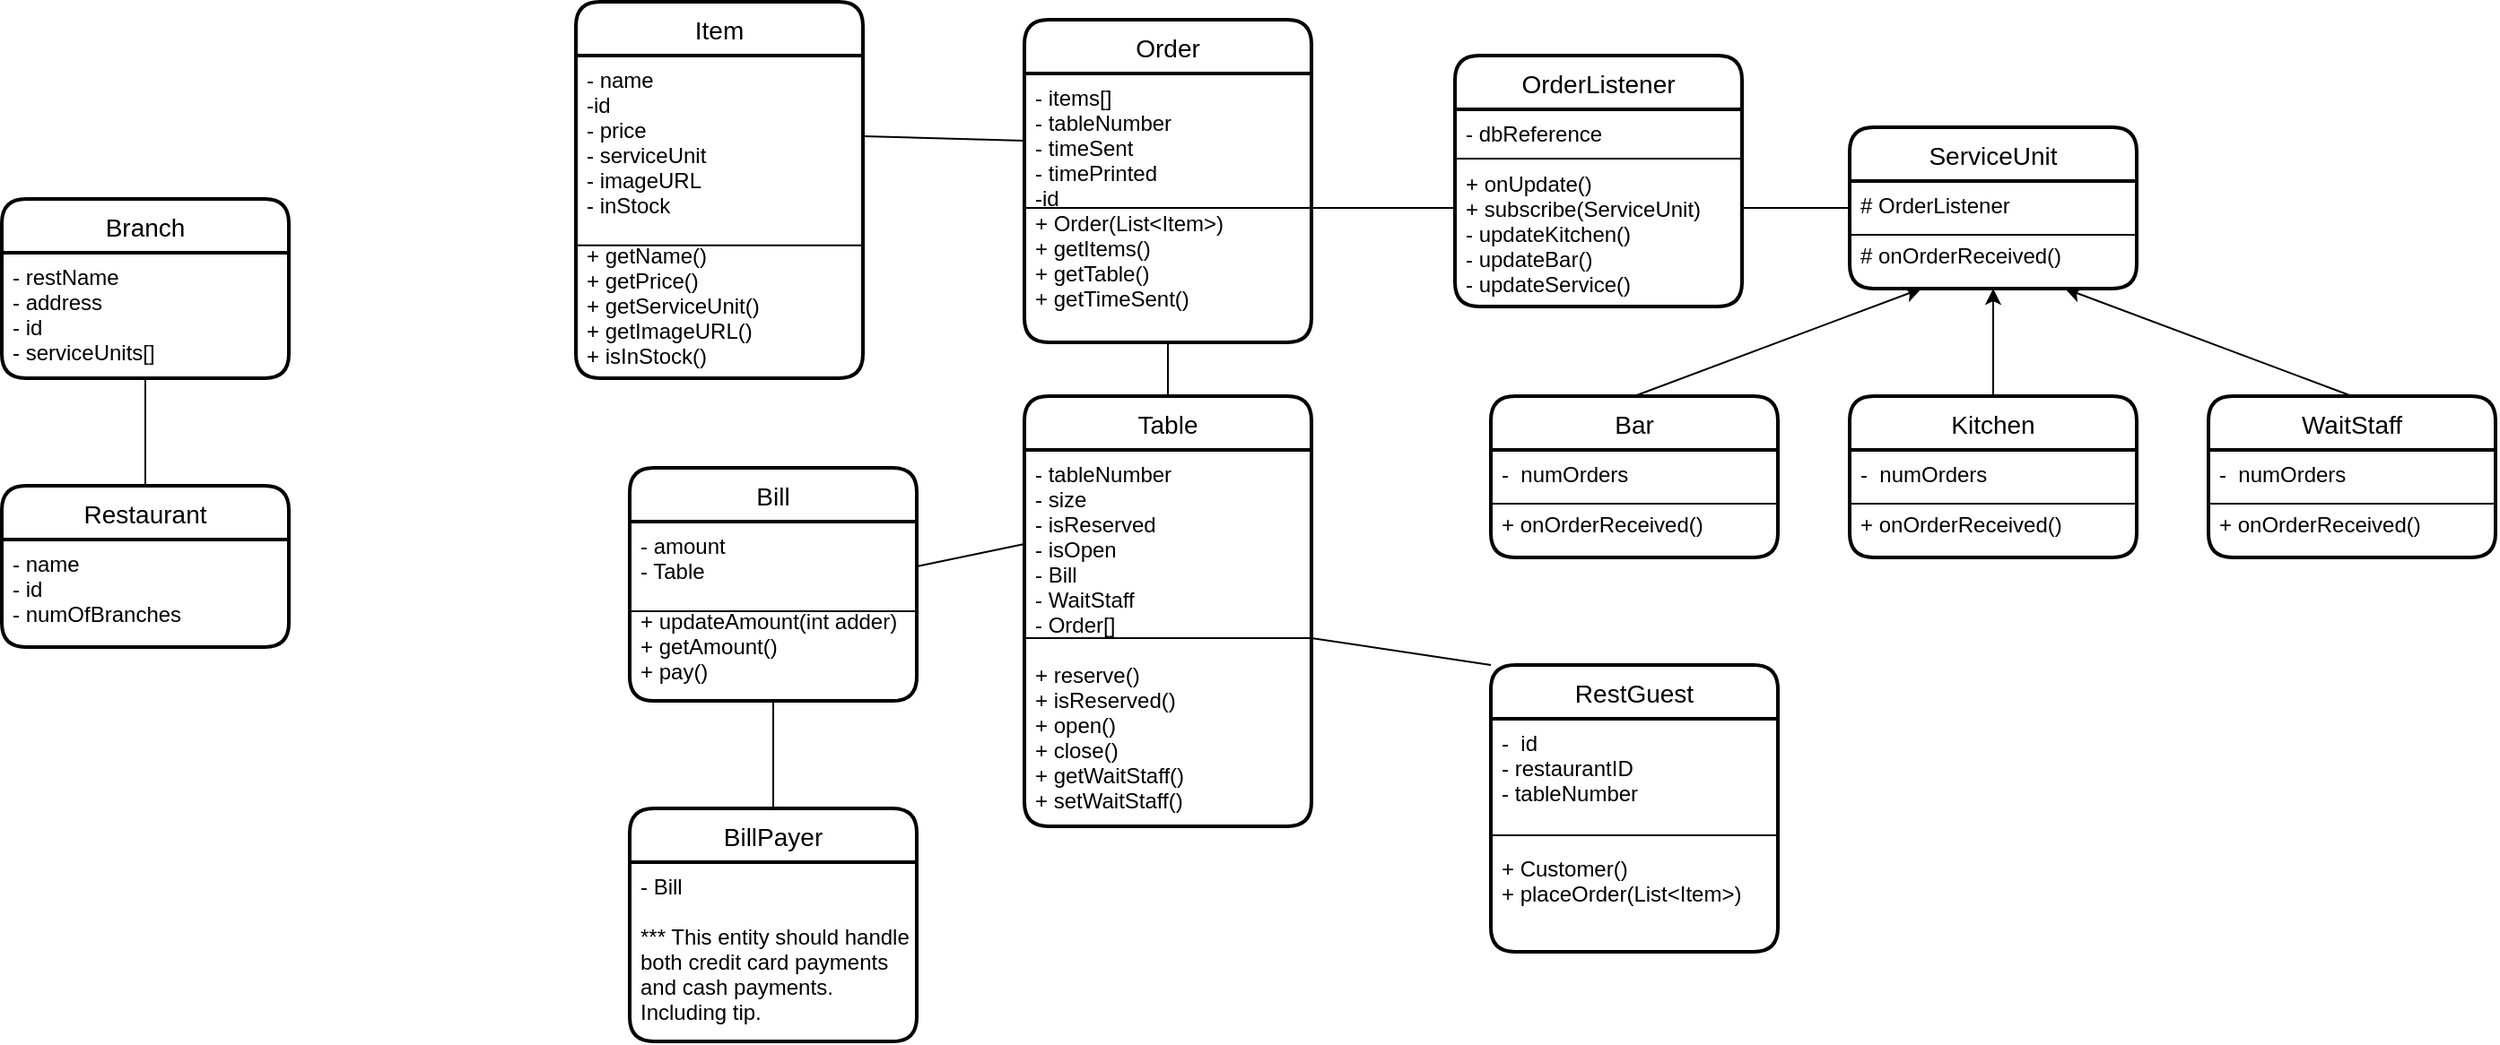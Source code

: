 <mxfile version="15.8.6" type="device"><diagram id="-YbeMIhmSbGxcM7kDW7o" name="Page-1"><mxGraphModel dx="6063" dy="4220" grid="1" gridSize="10" guides="1" tooltips="1" connect="1" arrows="1" fold="1" page="1" pageScale="1" pageWidth="850" pageHeight="1100" math="0" shadow="0"><root><mxCell id="0"/><mxCell id="1" parent="0"/><mxCell id="ogmdrsspvfRvVKhU3X6L-66" value="RestGuest" style="swimlane;childLayout=stackLayout;horizontal=1;startSize=30;horizontalStack=0;rounded=1;fontSize=14;fontStyle=0;strokeWidth=2;resizeParent=0;resizeLast=1;shadow=0;dashed=0;align=center;" parent="1" vertex="1"><mxGeometry x="270" y="-570" width="160" height="160" as="geometry"/></mxCell><mxCell id="ogmdrsspvfRvVKhU3X6L-67" value="-  id&#10;- restaurantID&#10;- tableNumber&#10;&#10;&#10;+ Customer()&#10;+ placeOrder(List&lt;Item&gt;)" style="align=left;strokeColor=none;fillColor=none;spacingLeft=4;fontSize=12;verticalAlign=top;resizable=0;rotatable=0;part=1;" parent="ogmdrsspvfRvVKhU3X6L-66" vertex="1"><mxGeometry y="30" width="160" height="130" as="geometry"/></mxCell><mxCell id="yq475AUoLszQbRDrf_bD-5" value="" style="endArrow=none;html=1;rounded=0;exitX=0;exitY=0.5;exitDx=0;exitDy=0;entryX=1;entryY=0.5;entryDx=0;entryDy=0;" parent="ogmdrsspvfRvVKhU3X6L-66" source="ogmdrsspvfRvVKhU3X6L-67" target="ogmdrsspvfRvVKhU3X6L-67" edge="1"><mxGeometry width="50" height="50" relative="1" as="geometry"><mxPoint x="300" y="-20" as="sourcePoint"/><mxPoint x="350" y="-70" as="targetPoint"/></mxGeometry></mxCell><mxCell id="ogmdrsspvfRvVKhU3X6L-68" value="WaitStaff" style="swimlane;childLayout=stackLayout;horizontal=1;startSize=30;horizontalStack=0;rounded=1;fontSize=14;fontStyle=0;strokeWidth=2;resizeParent=0;resizeLast=1;shadow=0;dashed=0;align=center;" parent="1" vertex="1"><mxGeometry x="670" y="-720" width="160" height="90" as="geometry"/></mxCell><mxCell id="ogmdrsspvfRvVKhU3X6L-69" value="-  numOrders&#10;&#10;+ onOrderReceived()" style="align=left;strokeColor=none;fillColor=none;spacingLeft=4;fontSize=12;verticalAlign=top;resizable=0;rotatable=0;part=1;" parent="ogmdrsspvfRvVKhU3X6L-68" vertex="1"><mxGeometry y="30" width="160" height="60" as="geometry"/></mxCell><mxCell id="bRWfnpZygu4AYq-eUXaS-16" value="" style="endArrow=none;html=1;rounded=0;entryX=1;entryY=0.5;entryDx=0;entryDy=0;exitX=0;exitY=0.5;exitDx=0;exitDy=0;" parent="ogmdrsspvfRvVKhU3X6L-68" source="ogmdrsspvfRvVKhU3X6L-69" target="ogmdrsspvfRvVKhU3X6L-69" edge="1"><mxGeometry width="50" height="50" relative="1" as="geometry"><mxPoint x="30" y="160" as="sourcePoint"/><mxPoint x="80" y="110" as="targetPoint"/></mxGeometry></mxCell><mxCell id="ogmdrsspvfRvVKhU3X6L-70" value="Kitchen" style="swimlane;childLayout=stackLayout;horizontal=1;startSize=30;horizontalStack=0;rounded=1;fontSize=14;fontStyle=0;strokeWidth=2;resizeParent=0;resizeLast=1;shadow=0;dashed=0;align=center;" parent="1" vertex="1"><mxGeometry x="470" y="-720" width="160" height="90" as="geometry"/></mxCell><mxCell id="ogmdrsspvfRvVKhU3X6L-71" value="-  numOrders&#10;&#10;+ onOrderReceived()" style="align=left;strokeColor=none;fillColor=none;spacingLeft=4;fontSize=12;verticalAlign=top;resizable=0;rotatable=0;part=1;" parent="ogmdrsspvfRvVKhU3X6L-70" vertex="1"><mxGeometry y="30" width="160" height="60" as="geometry"/></mxCell><mxCell id="bRWfnpZygu4AYq-eUXaS-17" value="" style="endArrow=none;html=1;rounded=0;entryX=1;entryY=0.5;entryDx=0;entryDy=0;exitX=0;exitY=0.5;exitDx=0;exitDy=0;" parent="ogmdrsspvfRvVKhU3X6L-70" source="ogmdrsspvfRvVKhU3X6L-71" target="ogmdrsspvfRvVKhU3X6L-71" edge="1"><mxGeometry width="50" height="50" relative="1" as="geometry"><mxPoint x="50" y="180" as="sourcePoint"/><mxPoint x="100" y="130" as="targetPoint"/></mxGeometry></mxCell><mxCell id="ogmdrsspvfRvVKhU3X6L-73" value="OrderListener" style="swimlane;childLayout=stackLayout;horizontal=1;startSize=30;horizontalStack=0;rounded=1;fontSize=14;fontStyle=0;strokeWidth=2;resizeParent=0;resizeLast=1;shadow=0;dashed=0;align=center;" parent="1" vertex="1"><mxGeometry x="250" y="-910" width="160" height="140" as="geometry"/></mxCell><mxCell id="yq475AUoLszQbRDrf_bD-14" value="" style="endArrow=none;html=1;rounded=0;exitX=0;exitY=0.25;exitDx=0;exitDy=0;entryX=1;entryY=0.25;entryDx=0;entryDy=0;" parent="ogmdrsspvfRvVKhU3X6L-73" source="ogmdrsspvfRvVKhU3X6L-74" target="ogmdrsspvfRvVKhU3X6L-74" edge="1"><mxGeometry width="50" height="50" relative="1" as="geometry"><mxPoint x="90" y="90" as="sourcePoint"/><mxPoint x="140" y="40" as="targetPoint"/></mxGeometry></mxCell><mxCell id="ogmdrsspvfRvVKhU3X6L-74" value="- dbReference&#10;&#10;+ onUpdate()&#10;+ subscribe(ServiceUnit)&#10;- updateKitchen()&#10;- updateBar()&#10;- updateService()" style="align=left;strokeColor=none;fillColor=none;spacingLeft=4;fontSize=12;verticalAlign=top;resizable=0;rotatable=0;part=1;" parent="ogmdrsspvfRvVKhU3X6L-73" vertex="1"><mxGeometry y="30" width="160" height="110" as="geometry"/></mxCell><mxCell id="ogmdrsspvfRvVKhU3X6L-79" value="Order" style="swimlane;childLayout=stackLayout;horizontal=1;startSize=30;horizontalStack=0;rounded=1;fontSize=14;fontStyle=0;strokeWidth=2;resizeParent=0;resizeLast=1;shadow=0;dashed=0;align=center;" parent="1" vertex="1"><mxGeometry x="10" y="-930" width="160" height="180" as="geometry"/></mxCell><mxCell id="ogmdrsspvfRvVKhU3X6L-80" value="- items[]&#10;- tableNumber&#10;- timeSent&#10;- timePrinted&#10;-id&#10;+ Order(List&lt;Item&gt;)&#10;+ getItems()&#10;+ getTable()&#10;+ getTimeSent()" style="align=left;strokeColor=none;fillColor=none;spacingLeft=4;fontSize=12;verticalAlign=top;resizable=0;rotatable=0;part=1;" parent="ogmdrsspvfRvVKhU3X6L-79" vertex="1"><mxGeometry y="30" width="160" height="150" as="geometry"/></mxCell><mxCell id="bRWfnpZygu4AYq-eUXaS-13" value="" style="endArrow=none;html=1;rounded=0;exitX=0;exitY=0.5;exitDx=0;exitDy=0;entryX=1;entryY=0.5;entryDx=0;entryDy=0;" parent="ogmdrsspvfRvVKhU3X6L-79" source="ogmdrsspvfRvVKhU3X6L-80" target="ogmdrsspvfRvVKhU3X6L-80" edge="1"><mxGeometry width="50" height="50" relative="1" as="geometry"><mxPoint x="150" y="230" as="sourcePoint"/><mxPoint x="200" y="180" as="targetPoint"/></mxGeometry></mxCell><mxCell id="ogmdrsspvfRvVKhU3X6L-82" value="Item" style="swimlane;childLayout=stackLayout;horizontal=1;startSize=30;horizontalStack=0;rounded=1;fontSize=14;fontStyle=0;strokeWidth=2;resizeParent=0;resizeLast=1;shadow=0;dashed=0;align=center;" parent="1" vertex="1"><mxGeometry x="-240" y="-940" width="160" height="210" as="geometry"/></mxCell><mxCell id="ogmdrsspvfRvVKhU3X6L-83" value="- name&#10;-id&#10;- price&#10;- serviceUnit&#10;- imageURL&#10;- inStock&#10;&#10;+ getName()&#10;+ getPrice()&#10;+ getServiceUnit()&#10;+ getImageURL()&#10;+ isInStock()" style="align=left;strokeColor=none;fillColor=none;spacingLeft=4;fontSize=12;verticalAlign=top;resizable=0;rotatable=0;part=1;" parent="ogmdrsspvfRvVKhU3X6L-82" vertex="1"><mxGeometry y="30" width="160" height="180" as="geometry"/></mxCell><mxCell id="yq475AUoLszQbRDrf_bD-4" value="" style="endArrow=none;html=1;rounded=0;exitX=0;exitY=0.588;exitDx=0;exitDy=0;entryX=1;entryY=0.588;entryDx=0;entryDy=0;exitPerimeter=0;entryPerimeter=0;" parent="ogmdrsspvfRvVKhU3X6L-82" source="ogmdrsspvfRvVKhU3X6L-83" target="ogmdrsspvfRvVKhU3X6L-83" edge="1"><mxGeometry width="50" height="50" relative="1" as="geometry"><mxPoint x="290" y="210" as="sourcePoint"/><mxPoint x="340" y="160" as="targetPoint"/></mxGeometry></mxCell><mxCell id="ogmdrsspvfRvVKhU3X6L-88" value="Bar" style="swimlane;childLayout=stackLayout;horizontal=1;startSize=30;horizontalStack=0;rounded=1;fontSize=14;fontStyle=0;strokeWidth=2;resizeParent=0;resizeLast=1;shadow=0;dashed=0;align=center;" parent="1" vertex="1"><mxGeometry x="270" y="-720" width="160" height="90" as="geometry"/></mxCell><mxCell id="ogmdrsspvfRvVKhU3X6L-89" value="-  numOrders&#10;&#10;+ onOrderReceived()" style="align=left;strokeColor=none;fillColor=none;spacingLeft=4;fontSize=12;verticalAlign=top;resizable=0;rotatable=0;part=1;" parent="ogmdrsspvfRvVKhU3X6L-88" vertex="1"><mxGeometry y="30" width="160" height="60" as="geometry"/></mxCell><mxCell id="bRWfnpZygu4AYq-eUXaS-15" value="" style="endArrow=none;html=1;rounded=0;entryX=1;entryY=0.5;entryDx=0;entryDy=0;exitX=0;exitY=0.5;exitDx=0;exitDy=0;" parent="ogmdrsspvfRvVKhU3X6L-88" source="ogmdrsspvfRvVKhU3X6L-89" target="ogmdrsspvfRvVKhU3X6L-89" edge="1"><mxGeometry width="50" height="50" relative="1" as="geometry"><mxPoint x="-70" y="90" as="sourcePoint"/><mxPoint x="-20" y="40" as="targetPoint"/></mxGeometry></mxCell><mxCell id="ogmdrsspvfRvVKhU3X6L-102" value="BillPayer" style="swimlane;childLayout=stackLayout;horizontal=1;startSize=30;horizontalStack=0;rounded=1;fontSize=14;fontStyle=0;strokeWidth=2;resizeParent=0;resizeLast=1;shadow=0;dashed=0;align=center;" parent="1" vertex="1"><mxGeometry x="-210" y="-490" width="160" height="130" as="geometry"/></mxCell><mxCell id="ogmdrsspvfRvVKhU3X6L-103" value="- Bill&#10;&#10;*** This entity should handle &#10;both credit card payments&#10;and cash payments.&#10;Including tip." style="align=left;strokeColor=none;fillColor=none;spacingLeft=4;fontSize=12;verticalAlign=top;resizable=0;rotatable=0;part=1;" parent="ogmdrsspvfRvVKhU3X6L-102" vertex="1"><mxGeometry y="30" width="160" height="100" as="geometry"/></mxCell><mxCell id="yq475AUoLszQbRDrf_bD-11" value="ServiceUnit" style="swimlane;childLayout=stackLayout;horizontal=1;startSize=30;horizontalStack=0;rounded=1;fontSize=14;fontStyle=0;strokeWidth=2;resizeParent=0;resizeLast=1;shadow=0;dashed=0;align=center;" parent="1" vertex="1"><mxGeometry x="470" y="-870" width="160" height="90" as="geometry"/></mxCell><mxCell id="yq475AUoLszQbRDrf_bD-15" value="" style="endArrow=none;html=1;rounded=0;exitX=0;exitY=0.5;exitDx=0;exitDy=0;entryX=1;entryY=0.5;entryDx=0;entryDy=0;" parent="yq475AUoLszQbRDrf_bD-11" source="yq475AUoLszQbRDrf_bD-12" target="yq475AUoLszQbRDrf_bD-12" edge="1"><mxGeometry width="50" height="50" relative="1" as="geometry"><mxPoint x="40" y="80" as="sourcePoint"/><mxPoint x="90" y="30" as="targetPoint"/></mxGeometry></mxCell><mxCell id="yq475AUoLszQbRDrf_bD-12" value="# OrderListener&#10;&#10;# onOrderReceived()" style="align=left;strokeColor=none;fillColor=none;spacingLeft=4;fontSize=12;verticalAlign=top;resizable=0;rotatable=0;part=1;" parent="yq475AUoLszQbRDrf_bD-11" vertex="1"><mxGeometry y="30" width="160" height="60" as="geometry"/></mxCell><mxCell id="yq475AUoLszQbRDrf_bD-22" value="" style="endArrow=classic;html=1;rounded=0;exitX=0.5;exitY=0;exitDx=0;exitDy=0;entryX=0.25;entryY=1;entryDx=0;entryDy=0;" parent="1" source="ogmdrsspvfRvVKhU3X6L-88" target="yq475AUoLszQbRDrf_bD-12" edge="1"><mxGeometry width="50" height="50" relative="1" as="geometry"><mxPoint x="420" y="-700" as="sourcePoint"/><mxPoint x="470" y="-750" as="targetPoint"/></mxGeometry></mxCell><mxCell id="yq475AUoLszQbRDrf_bD-23" value="" style="endArrow=classic;html=1;rounded=0;exitX=0.5;exitY=0;exitDx=0;exitDy=0;entryX=0.75;entryY=1;entryDx=0;entryDy=0;" parent="1" source="ogmdrsspvfRvVKhU3X6L-68" target="yq475AUoLszQbRDrf_bD-12" edge="1"><mxGeometry width="50" height="50" relative="1" as="geometry"><mxPoint x="660" y="-770" as="sourcePoint"/><mxPoint x="840" y="-830" as="targetPoint"/></mxGeometry></mxCell><mxCell id="yq475AUoLszQbRDrf_bD-24" value="" style="endArrow=classic;html=1;rounded=0;exitX=0.5;exitY=0;exitDx=0;exitDy=0;entryX=0.5;entryY=1;entryDx=0;entryDy=0;" parent="1" source="ogmdrsspvfRvVKhU3X6L-70" target="yq475AUoLszQbRDrf_bD-12" edge="1"><mxGeometry width="50" height="50" relative="1" as="geometry"><mxPoint x="370" y="-700" as="sourcePoint"/><mxPoint x="550" y="-760" as="targetPoint"/></mxGeometry></mxCell><mxCell id="yq475AUoLszQbRDrf_bD-27" value="" style="endArrow=none;html=1;rounded=0;exitX=1;exitY=0.5;exitDx=0;exitDy=0;entryX=0;entryY=0.5;entryDx=0;entryDy=0;" parent="1" source="ogmdrsspvfRvVKhU3X6L-80" target="ogmdrsspvfRvVKhU3X6L-74" edge="1"><mxGeometry width="50" height="50" relative="1" as="geometry"><mxPoint x="190" y="-950" as="sourcePoint"/><mxPoint x="240" y="-1000" as="targetPoint"/></mxGeometry></mxCell><mxCell id="yq475AUoLszQbRDrf_bD-28" value="" style="endArrow=none;html=1;rounded=0;exitX=1;exitY=0.5;exitDx=0;exitDy=0;entryX=0;entryY=0.25;entryDx=0;entryDy=0;" parent="1" source="ogmdrsspvfRvVKhU3X6L-74" target="yq475AUoLszQbRDrf_bD-12" edge="1"><mxGeometry width="50" height="50" relative="1" as="geometry"><mxPoint x="590" y="-920" as="sourcePoint"/><mxPoint x="640" y="-970" as="targetPoint"/></mxGeometry></mxCell><mxCell id="yq475AUoLszQbRDrf_bD-30" value="" style="endArrow=none;html=1;rounded=0;exitX=1;exitY=0.25;exitDx=0;exitDy=0;entryX=0;entryY=0.25;entryDx=0;entryDy=0;" parent="1" source="ogmdrsspvfRvVKhU3X6L-83" target="ogmdrsspvfRvVKhU3X6L-80" edge="1"><mxGeometry width="50" height="50" relative="1" as="geometry"><mxPoint x="60" y="-1030" as="sourcePoint"/><mxPoint x="110" y="-1080" as="targetPoint"/></mxGeometry></mxCell><mxCell id="bRWfnpZygu4AYq-eUXaS-1" value="Bill" style="swimlane;childLayout=stackLayout;horizontal=1;startSize=30;horizontalStack=0;rounded=1;fontSize=14;fontStyle=0;strokeWidth=2;resizeParent=0;resizeLast=1;shadow=0;dashed=0;align=center;" parent="1" vertex="1"><mxGeometry x="-210" y="-680" width="160" height="130" as="geometry"/></mxCell><mxCell id="bRWfnpZygu4AYq-eUXaS-2" value="- amount&#10;- Table &#10;&#10;+ updateAmount(int adder)&#10;+ getAmount()&#10;+ pay()&#10;" style="align=left;strokeColor=none;fillColor=none;spacingLeft=4;fontSize=12;verticalAlign=top;resizable=0;rotatable=0;part=1;" parent="bRWfnpZygu4AYq-eUXaS-1" vertex="1"><mxGeometry y="30" width="160" height="100" as="geometry"/></mxCell><mxCell id="bRWfnpZygu4AYq-eUXaS-18" value="" style="endArrow=none;html=1;rounded=0;exitX=0;exitY=0.5;exitDx=0;exitDy=0;entryX=1;entryY=0.5;entryDx=0;entryDy=0;" parent="bRWfnpZygu4AYq-eUXaS-1" source="bRWfnpZygu4AYq-eUXaS-2" target="bRWfnpZygu4AYq-eUXaS-2" edge="1"><mxGeometry width="50" height="50" relative="1" as="geometry"><mxPoint x="180" y="50" as="sourcePoint"/><mxPoint x="230" as="targetPoint"/></mxGeometry></mxCell><mxCell id="bRWfnpZygu4AYq-eUXaS-3" value="Table" style="swimlane;childLayout=stackLayout;horizontal=1;startSize=30;horizontalStack=0;rounded=1;fontSize=14;fontStyle=0;strokeWidth=2;resizeParent=0;resizeLast=1;shadow=0;dashed=0;align=center;" parent="1" vertex="1"><mxGeometry x="10" y="-720" width="160" height="240" as="geometry"/></mxCell><mxCell id="bRWfnpZygu4AYq-eUXaS-14" value="" style="endArrow=none;html=1;rounded=0;entryX=1;entryY=0.5;entryDx=0;entryDy=0;exitX=0;exitY=0.5;exitDx=0;exitDy=0;" parent="bRWfnpZygu4AYq-eUXaS-3" source="bRWfnpZygu4AYq-eUXaS-4" target="bRWfnpZygu4AYq-eUXaS-4" edge="1"><mxGeometry width="50" height="50" relative="1" as="geometry"><mxPoint x="70" y="170" as="sourcePoint"/><mxPoint x="120" y="120" as="targetPoint"/></mxGeometry></mxCell><mxCell id="bRWfnpZygu4AYq-eUXaS-4" value="- tableNumber&#10;- size&#10;- isReserved&#10;- isOpen&#10;- Bill&#10;- WaitStaff&#10;- Order[]&#10;&#10;+ reserve()&#10;+ isReserved()&#10;+ open()&#10;+ close()&#10;+ getWaitStaff()&#10;+ setWaitStaff()&#10;&#10;" style="align=left;strokeColor=none;fillColor=none;spacingLeft=4;fontSize=12;verticalAlign=top;resizable=0;rotatable=0;part=1;" parent="bRWfnpZygu4AYq-eUXaS-3" vertex="1"><mxGeometry y="30" width="160" height="210" as="geometry"/></mxCell><mxCell id="bRWfnpZygu4AYq-eUXaS-8" value="" style="endArrow=none;html=1;rounded=0;exitX=1;exitY=0.25;exitDx=0;exitDy=0;entryX=0;entryY=0.25;entryDx=0;entryDy=0;" parent="1" source="bRWfnpZygu4AYq-eUXaS-2" target="bRWfnpZygu4AYq-eUXaS-4" edge="1"><mxGeometry width="50" height="50" relative="1" as="geometry"><mxPoint x="-50" y="-700" as="sourcePoint"/><mxPoint y="-750" as="targetPoint"/></mxGeometry></mxCell><mxCell id="bRWfnpZygu4AYq-eUXaS-9" value="" style="endArrow=none;html=1;rounded=0;exitX=0.5;exitY=0;exitDx=0;exitDy=0;" parent="1" source="bRWfnpZygu4AYq-eUXaS-3" target="ogmdrsspvfRvVKhU3X6L-80" edge="1"><mxGeometry width="50" height="50" relative="1" as="geometry"><mxPoint x="250" y="-520" as="sourcePoint"/><mxPoint x="300" y="-570" as="targetPoint"/></mxGeometry></mxCell><mxCell id="bRWfnpZygu4AYq-eUXaS-11" value="" style="endArrow=none;html=1;rounded=0;exitX=0.5;exitY=0;exitDx=0;exitDy=0;entryX=0.5;entryY=1;entryDx=0;entryDy=0;" parent="1" source="ogmdrsspvfRvVKhU3X6L-102" target="bRWfnpZygu4AYq-eUXaS-2" edge="1"><mxGeometry width="50" height="50" relative="1" as="geometry"><mxPoint x="10" y="-350" as="sourcePoint"/><mxPoint x="60" y="-400" as="targetPoint"/></mxGeometry></mxCell><mxCell id="bRWfnpZygu4AYq-eUXaS-12" value="" style="endArrow=none;html=1;rounded=0;exitX=1;exitY=0.5;exitDx=0;exitDy=0;entryX=0;entryY=0;entryDx=0;entryDy=0;" parent="1" source="bRWfnpZygu4AYq-eUXaS-4" target="ogmdrsspvfRvVKhU3X6L-66" edge="1"><mxGeometry width="50" height="50" relative="1" as="geometry"><mxPoint x="190" y="-450" as="sourcePoint"/><mxPoint x="240" y="-500" as="targetPoint"/></mxGeometry></mxCell><mxCell id="KiMi8O-upYwdAckuTjOn-8" value="Restaurant" style="swimlane;childLayout=stackLayout;horizontal=1;startSize=30;horizontalStack=0;rounded=1;fontSize=14;fontStyle=0;strokeWidth=2;resizeParent=0;resizeLast=1;shadow=0;dashed=0;align=center;" parent="1" vertex="1"><mxGeometry x="-560" y="-670" width="160" height="90" as="geometry"/></mxCell><mxCell id="KiMi8O-upYwdAckuTjOn-9" value="- name&#10;- id&#10;- numOfBranches&#10;" style="align=left;strokeColor=none;fillColor=none;spacingLeft=4;fontSize=12;verticalAlign=top;resizable=0;rotatable=0;part=1;" parent="KiMi8O-upYwdAckuTjOn-8" vertex="1"><mxGeometry y="30" width="160" height="60" as="geometry"/></mxCell><mxCell id="KiMi8O-upYwdAckuTjOn-10" value="Branch" style="swimlane;childLayout=stackLayout;horizontal=1;startSize=30;horizontalStack=0;rounded=1;fontSize=14;fontStyle=0;strokeWidth=2;resizeParent=0;resizeLast=1;shadow=0;dashed=0;align=center;" parent="1" vertex="1"><mxGeometry x="-560" y="-830" width="160" height="100" as="geometry"/></mxCell><mxCell id="KiMi8O-upYwdAckuTjOn-11" value="- restName&#10;- address&#10;- id&#10;- serviceUnits[]&#10;" style="align=left;strokeColor=none;fillColor=none;spacingLeft=4;fontSize=12;verticalAlign=top;resizable=0;rotatable=0;part=1;" parent="KiMi8O-upYwdAckuTjOn-10" vertex="1"><mxGeometry y="30" width="160" height="70" as="geometry"/></mxCell><mxCell id="KiMi8O-upYwdAckuTjOn-12" value="" style="endArrow=none;html=1;rounded=0;entryX=0.5;entryY=0;entryDx=0;entryDy=0;exitX=0.5;exitY=1;exitDx=0;exitDy=0;" parent="1" source="KiMi8O-upYwdAckuTjOn-11" target="KiMi8O-upYwdAckuTjOn-8" edge="1"><mxGeometry width="50" height="50" relative="1" as="geometry"><mxPoint x="-730" y="-570" as="sourcePoint"/><mxPoint x="-680" y="-620" as="targetPoint"/></mxGeometry></mxCell></root></mxGraphModel></diagram></mxfile>